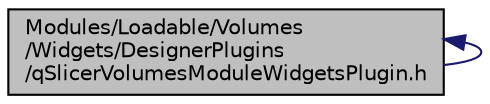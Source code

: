 digraph "Modules/Loadable/Volumes/Widgets/DesignerPlugins/qSlicerVolumesModuleWidgetsPlugin.h"
{
  bgcolor="transparent";
  edge [fontname="Helvetica",fontsize="10",labelfontname="Helvetica",labelfontsize="10"];
  node [fontname="Helvetica",fontsize="10",shape=record];
  Node12 [label="Modules/Loadable/Volumes\l/Widgets/DesignerPlugins\l/qSlicerVolumesModuleWidgetsPlugin.h",height=0.2,width=0.4,color="black", fillcolor="grey75", style="filled", fontcolor="black"];
  Node12 -> Node12 [dir="back",color="midnightblue",fontsize="10",style="solid",fontname="Helvetica"];
}
